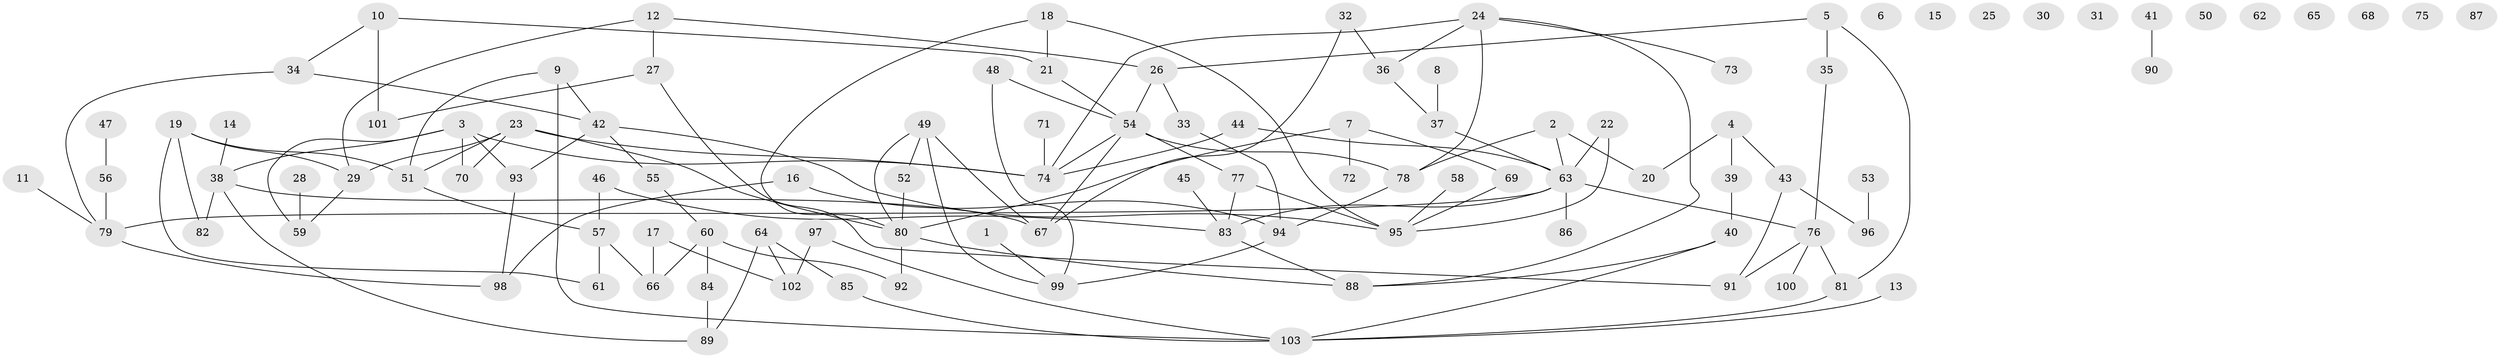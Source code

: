 // Generated by graph-tools (version 1.1) at 2025/33/03/09/25 02:33:56]
// undirected, 103 vertices, 134 edges
graph export_dot {
graph [start="1"]
  node [color=gray90,style=filled];
  1;
  2;
  3;
  4;
  5;
  6;
  7;
  8;
  9;
  10;
  11;
  12;
  13;
  14;
  15;
  16;
  17;
  18;
  19;
  20;
  21;
  22;
  23;
  24;
  25;
  26;
  27;
  28;
  29;
  30;
  31;
  32;
  33;
  34;
  35;
  36;
  37;
  38;
  39;
  40;
  41;
  42;
  43;
  44;
  45;
  46;
  47;
  48;
  49;
  50;
  51;
  52;
  53;
  54;
  55;
  56;
  57;
  58;
  59;
  60;
  61;
  62;
  63;
  64;
  65;
  66;
  67;
  68;
  69;
  70;
  71;
  72;
  73;
  74;
  75;
  76;
  77;
  78;
  79;
  80;
  81;
  82;
  83;
  84;
  85;
  86;
  87;
  88;
  89;
  90;
  91;
  92;
  93;
  94;
  95;
  96;
  97;
  98;
  99;
  100;
  101;
  102;
  103;
  1 -- 99;
  2 -- 20;
  2 -- 63;
  2 -- 78;
  3 -- 38;
  3 -- 59;
  3 -- 70;
  3 -- 74;
  3 -- 93;
  4 -- 20;
  4 -- 39;
  4 -- 43;
  5 -- 26;
  5 -- 35;
  5 -- 81;
  7 -- 69;
  7 -- 72;
  7 -- 80;
  8 -- 37;
  9 -- 42;
  9 -- 51;
  9 -- 103;
  10 -- 21;
  10 -- 34;
  10 -- 101;
  11 -- 79;
  12 -- 26;
  12 -- 27;
  12 -- 29;
  13 -- 103;
  14 -- 38;
  16 -- 94;
  16 -- 98;
  17 -- 66;
  17 -- 102;
  18 -- 21;
  18 -- 80;
  18 -- 95;
  19 -- 29;
  19 -- 51;
  19 -- 61;
  19 -- 82;
  21 -- 54;
  22 -- 63;
  22 -- 95;
  23 -- 29;
  23 -- 51;
  23 -- 70;
  23 -- 74;
  23 -- 80;
  24 -- 36;
  24 -- 73;
  24 -- 74;
  24 -- 78;
  24 -- 88;
  26 -- 33;
  26 -- 54;
  27 -- 91;
  27 -- 101;
  28 -- 59;
  29 -- 59;
  32 -- 36;
  32 -- 67;
  33 -- 94;
  34 -- 42;
  34 -- 79;
  35 -- 76;
  36 -- 37;
  37 -- 63;
  38 -- 67;
  38 -- 82;
  38 -- 89;
  39 -- 40;
  40 -- 88;
  40 -- 103;
  41 -- 90;
  42 -- 55;
  42 -- 93;
  42 -- 95;
  43 -- 91;
  43 -- 96;
  44 -- 63;
  44 -- 74;
  45 -- 83;
  46 -- 57;
  46 -- 83;
  47 -- 56;
  48 -- 54;
  48 -- 99;
  49 -- 52;
  49 -- 67;
  49 -- 80;
  49 -- 99;
  51 -- 57;
  52 -- 80;
  53 -- 96;
  54 -- 67;
  54 -- 74;
  54 -- 77;
  54 -- 78;
  55 -- 60;
  56 -- 79;
  57 -- 61;
  57 -- 66;
  58 -- 95;
  60 -- 66;
  60 -- 84;
  60 -- 92;
  63 -- 76;
  63 -- 79;
  63 -- 83;
  63 -- 86;
  64 -- 85;
  64 -- 89;
  64 -- 102;
  69 -- 95;
  71 -- 74;
  76 -- 81;
  76 -- 91;
  76 -- 100;
  77 -- 83;
  77 -- 95;
  78 -- 94;
  79 -- 98;
  80 -- 88;
  80 -- 92;
  81 -- 103;
  83 -- 88;
  84 -- 89;
  85 -- 103;
  93 -- 98;
  94 -- 99;
  97 -- 102;
  97 -- 103;
}
